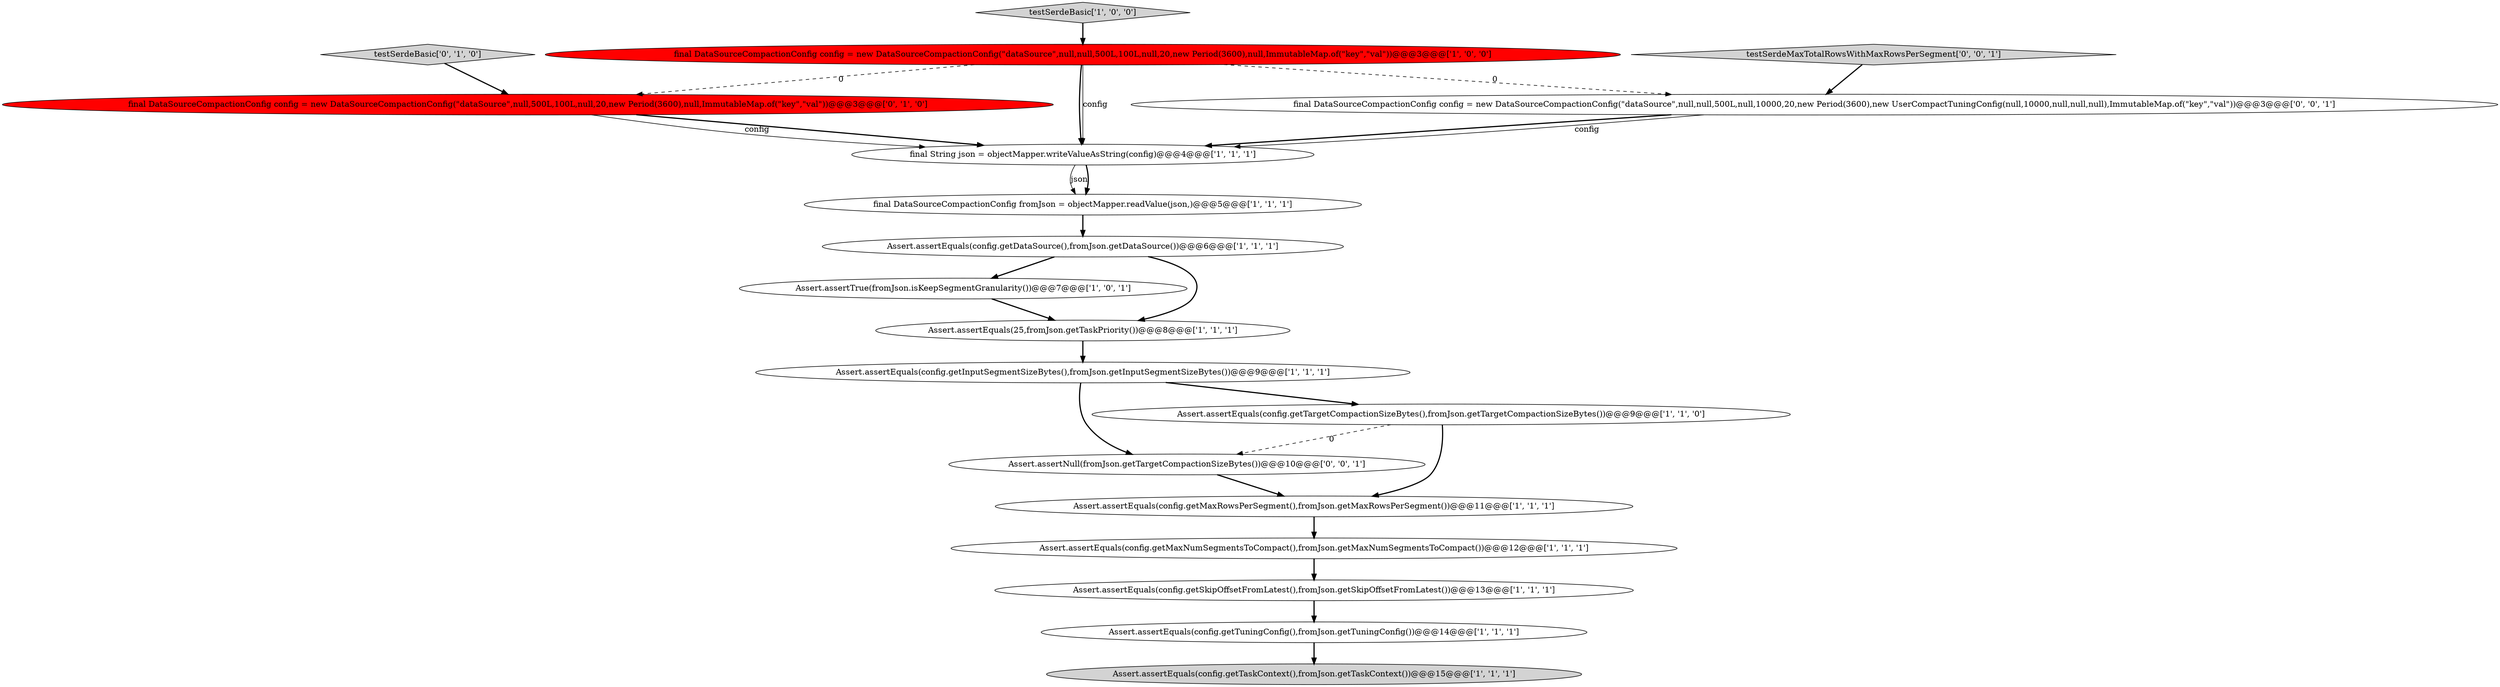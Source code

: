 digraph {
3 [style = filled, label = "Assert.assertEquals(25,fromJson.getTaskPriority())@@@8@@@['1', '1', '1']", fillcolor = white, shape = ellipse image = "AAA0AAABBB1BBB"];
17 [style = filled, label = "testSerdeMaxTotalRowsWithMaxRowsPerSegment['0', '0', '1']", fillcolor = lightgray, shape = diamond image = "AAA0AAABBB3BBB"];
9 [style = filled, label = "Assert.assertEquals(config.getTaskContext(),fromJson.getTaskContext())@@@15@@@['1', '1', '1']", fillcolor = lightgray, shape = ellipse image = "AAA0AAABBB1BBB"];
8 [style = filled, label = "Assert.assertTrue(fromJson.isKeepSegmentGranularity())@@@7@@@['1', '0', '1']", fillcolor = white, shape = ellipse image = "AAA0AAABBB1BBB"];
15 [style = filled, label = "testSerdeBasic['0', '1', '0']", fillcolor = lightgray, shape = diamond image = "AAA0AAABBB2BBB"];
6 [style = filled, label = "Assert.assertEquals(config.getMaxRowsPerSegment(),fromJson.getMaxRowsPerSegment())@@@11@@@['1', '1', '1']", fillcolor = white, shape = ellipse image = "AAA0AAABBB1BBB"];
5 [style = filled, label = "Assert.assertEquals(config.getDataSource(),fromJson.getDataSource())@@@6@@@['1', '1', '1']", fillcolor = white, shape = ellipse image = "AAA0AAABBB1BBB"];
10 [style = filled, label = "Assert.assertEquals(config.getSkipOffsetFromLatest(),fromJson.getSkipOffsetFromLatest())@@@13@@@['1', '1', '1']", fillcolor = white, shape = ellipse image = "AAA0AAABBB1BBB"];
18 [style = filled, label = "Assert.assertNull(fromJson.getTargetCompactionSizeBytes())@@@10@@@['0', '0', '1']", fillcolor = white, shape = ellipse image = "AAA0AAABBB3BBB"];
2 [style = filled, label = "final DataSourceCompactionConfig fromJson = objectMapper.readValue(json,)@@@5@@@['1', '1', '1']", fillcolor = white, shape = ellipse image = "AAA0AAABBB1BBB"];
12 [style = filled, label = "Assert.assertEquals(config.getInputSegmentSizeBytes(),fromJson.getInputSegmentSizeBytes())@@@9@@@['1', '1', '1']", fillcolor = white, shape = ellipse image = "AAA0AAABBB1BBB"];
11 [style = filled, label = "testSerdeBasic['1', '0', '0']", fillcolor = lightgray, shape = diamond image = "AAA0AAABBB1BBB"];
13 [style = filled, label = "Assert.assertEquals(config.getTuningConfig(),fromJson.getTuningConfig())@@@14@@@['1', '1', '1']", fillcolor = white, shape = ellipse image = "AAA0AAABBB1BBB"];
7 [style = filled, label = "final String json = objectMapper.writeValueAsString(config)@@@4@@@['1', '1', '1']", fillcolor = white, shape = ellipse image = "AAA0AAABBB1BBB"];
1 [style = filled, label = "Assert.assertEquals(config.getMaxNumSegmentsToCompact(),fromJson.getMaxNumSegmentsToCompact())@@@12@@@['1', '1', '1']", fillcolor = white, shape = ellipse image = "AAA0AAABBB1BBB"];
14 [style = filled, label = "final DataSourceCompactionConfig config = new DataSourceCompactionConfig(\"dataSource\",null,500L,100L,null,20,new Period(3600),null,ImmutableMap.of(\"key\",\"val\"))@@@3@@@['0', '1', '0']", fillcolor = red, shape = ellipse image = "AAA1AAABBB2BBB"];
0 [style = filled, label = "Assert.assertEquals(config.getTargetCompactionSizeBytes(),fromJson.getTargetCompactionSizeBytes())@@@9@@@['1', '1', '0']", fillcolor = white, shape = ellipse image = "AAA0AAABBB1BBB"];
16 [style = filled, label = "final DataSourceCompactionConfig config = new DataSourceCompactionConfig(\"dataSource\",null,null,500L,null,10000,20,new Period(3600),new UserCompactTuningConfig(null,10000,null,null,null),ImmutableMap.of(\"key\",\"val\"))@@@3@@@['0', '0', '1']", fillcolor = white, shape = ellipse image = "AAA0AAABBB3BBB"];
4 [style = filled, label = "final DataSourceCompactionConfig config = new DataSourceCompactionConfig(\"dataSource\",null,null,500L,100L,null,20,new Period(3600),null,ImmutableMap.of(\"key\",\"val\"))@@@3@@@['1', '0', '0']", fillcolor = red, shape = ellipse image = "AAA1AAABBB1BBB"];
5->3 [style = bold, label=""];
5->8 [style = bold, label=""];
4->16 [style = dashed, label="0"];
15->14 [style = bold, label=""];
0->6 [style = bold, label=""];
11->4 [style = bold, label=""];
8->3 [style = bold, label=""];
16->7 [style = bold, label=""];
4->7 [style = solid, label="config"];
7->2 [style = solid, label="json"];
3->12 [style = bold, label=""];
12->0 [style = bold, label=""];
16->7 [style = solid, label="config"];
4->7 [style = bold, label=""];
14->7 [style = bold, label=""];
6->1 [style = bold, label=""];
10->13 [style = bold, label=""];
18->6 [style = bold, label=""];
7->2 [style = bold, label=""];
12->18 [style = bold, label=""];
0->18 [style = dashed, label="0"];
4->14 [style = dashed, label="0"];
13->9 [style = bold, label=""];
1->10 [style = bold, label=""];
14->7 [style = solid, label="config"];
17->16 [style = bold, label=""];
2->5 [style = bold, label=""];
}
